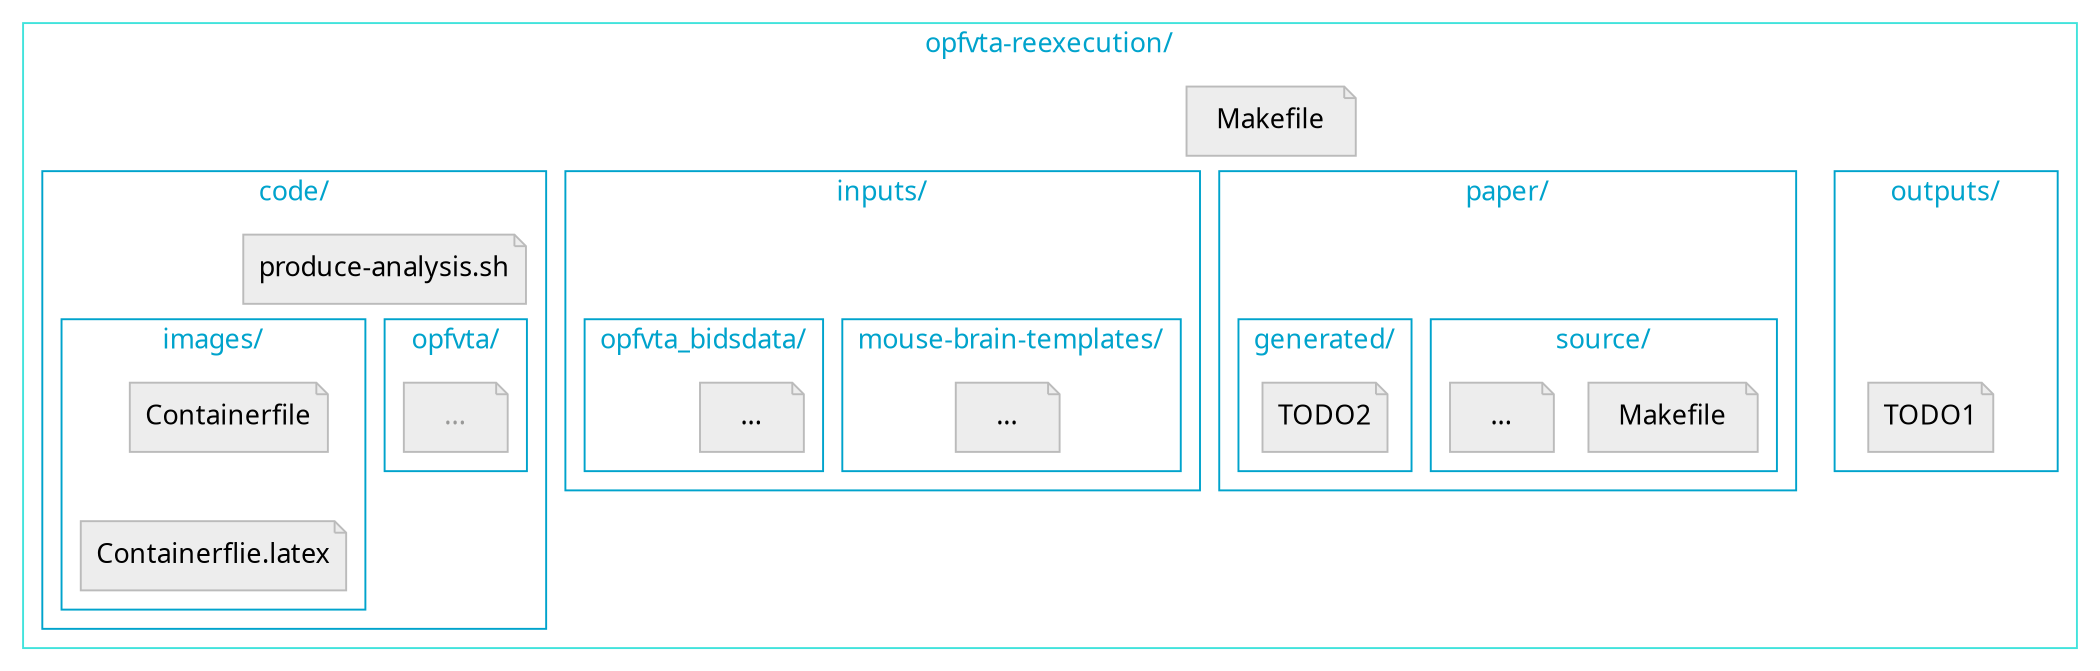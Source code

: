 digraph graphname {
    size="14,8";
    graph [fontname = "sans", margin=0];
    node [fontname = "sans", style=filled];
    edge [fontname = "sans", color=gray50];
    Mak[label="  Makefile  ", shape=note, color="#BBBBBB", fillcolor=grey93];
    pro[label="produce-analysis.sh", shape=note, color="#BBBBBB", fillcolor=grey93];
    Con[label="Containerfile", shape=note, color="#BBBBBB", fillcolor=grey93];
    ConL[label="Containerflie.latex", shape=note, color="#BBBBBB", fillcolor=grey93];
    opf_[label="  ...  ", shape=note, color="#BBBBBB", fillcolor=grey93, fontcolor="#999998"];
    mbt_[label="  ...  ", shape=note, color="#BBBBBB", fillcolor=grey93];
    opb_[label="  ...  ", shape=note, color="#BBBBBB", fillcolor=grey93];
    todo1[label="TODO1", shape=note, color="#BBBBBB", fillcolor=grey93];
    Makp[label="  Makefile  ", shape=note, color="#BBBBBB", fillcolor=grey93];
    pap_[label="  ...  ", shape=note, color="#BBBBBB", fillcolor=grey93];
    todo2[label="TODO2", shape=note, color="#BBBBBB", fillcolor=grey93];
    inputs_[label="inputs_", style=invis]
    paper_[label="paper_", style=invis]
    outputs_[label="outputs_", style=invis]
    subgraph cluster0 {
        margin=10;
        label = "opfvta-reexecution/";
        fontcolor = "#00a3cc";
        color = "#42e3dc";

        Mak -> pro [style=invis];
        Mak -> todo1 [style=invis];
        Mak -> todo2 [style=invis];
        Mak -> opb_ [style=invis];
        Mak -> inputs_ [style=invis];
        Mak -> paper_ [style=invis];
        Mak -> outputs_ [style=invis];

        subgraph cluster1 {
            label = "code/";
            fontcolor = "#00a3cc";
            color = "#00a3cc";

            pro -> Con [style=invis];
            pro -> opf_ [style=invis];

            subgraph cluster11 {
                label = "images/";
                fontcolor = "#00a3cc";
                color = "#00a3cc";
                Con -> ConL [style=invis];
            }
            subgraph cluster12 {
                label = "opfvta/";
                fontcolor = "#00a3cc";
                color = "#00a3cc";
                opf_;
            }
        }
        subgraph cluster2 {
            label = "inputs/";
            fontcolor = "#00a3cc";
            color = "#00a3cc";
            inputs_ -> mbt_ [style=invis];
            inputs_ -> opb_ [style=invis];
            subgraph cluster21 {
                label = "mouse-brain-templates/";
                fontcolor = "#00a3cc";
                color = "#00a3cc";
                mbt_;
            }
            subgraph cluster22 {
                label = "opfvta_bidsdata/";
                fontcolor = "#00a3cc";
                color = "#00a3cc";
                opb_;
            }
        }
        subgraph cluster3 {
            label = "outputs/";
            fontcolor = "#00a3cc";
            color = "#00a3cc";
            outputs_ -> todo1 [style=invis];
            todo1;
        }
        subgraph cluster4 {
            label = "paper/";
            fontcolor = "#00a3cc";
            color = "#00a3cc";

            paper_ -> Makp [style=invis];
            paper_ -> todo2 [style=invis];

            subgraph cluster42 {
                label = "source/";
                fontcolor = "#00a3cc";
                color = "#00a3cc";

                Makp;
                pap_;
            }
            subgraph cluster41 {
                label = "generated/";
                fontcolor = "#00a3cc";
                color = "#00a3cc";

                todo2;
            }
        }
        //{rank=same; opf_; Con}
    }
}
